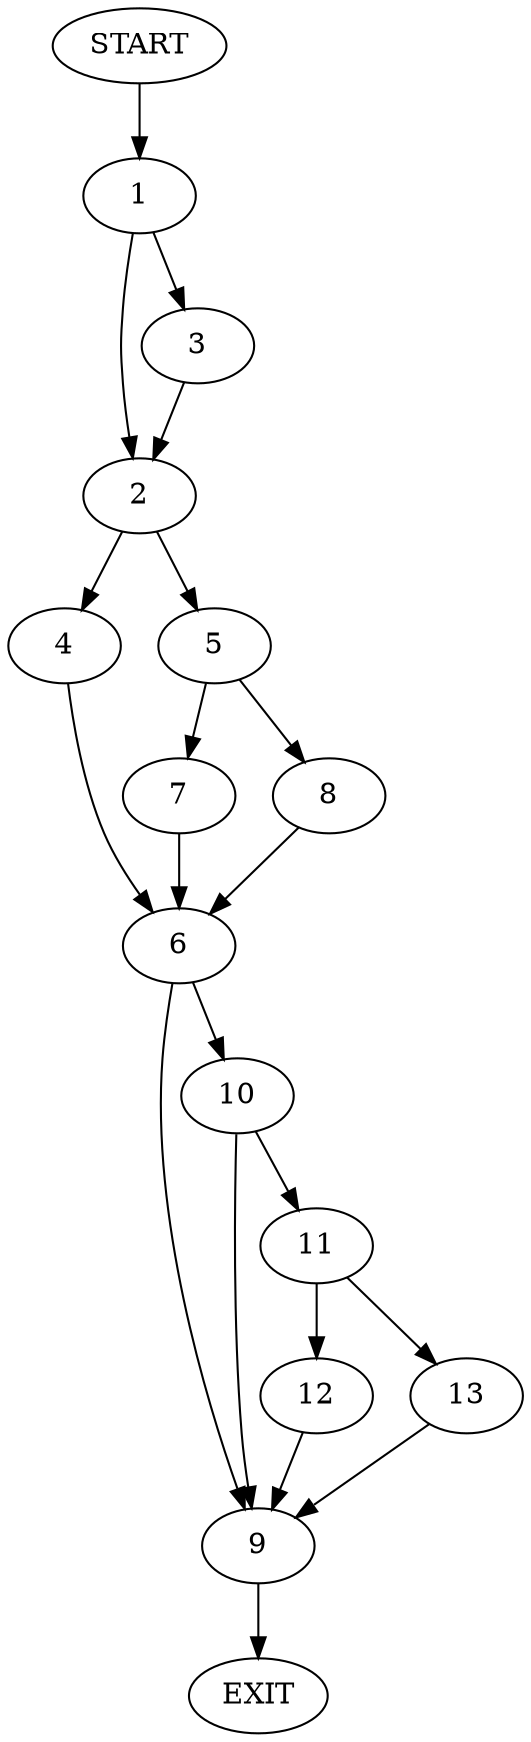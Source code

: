 digraph {
0 [label="START"]
14 [label="EXIT"]
0 -> 1
1 -> 2
1 -> 3
3 -> 2
2 -> 4
2 -> 5
4 -> 6
5 -> 7
5 -> 8
6 -> 9
6 -> 10
8 -> 6
7 -> 6
9 -> 14
10 -> 9
10 -> 11
11 -> 12
11 -> 13
13 -> 9
12 -> 9
}
